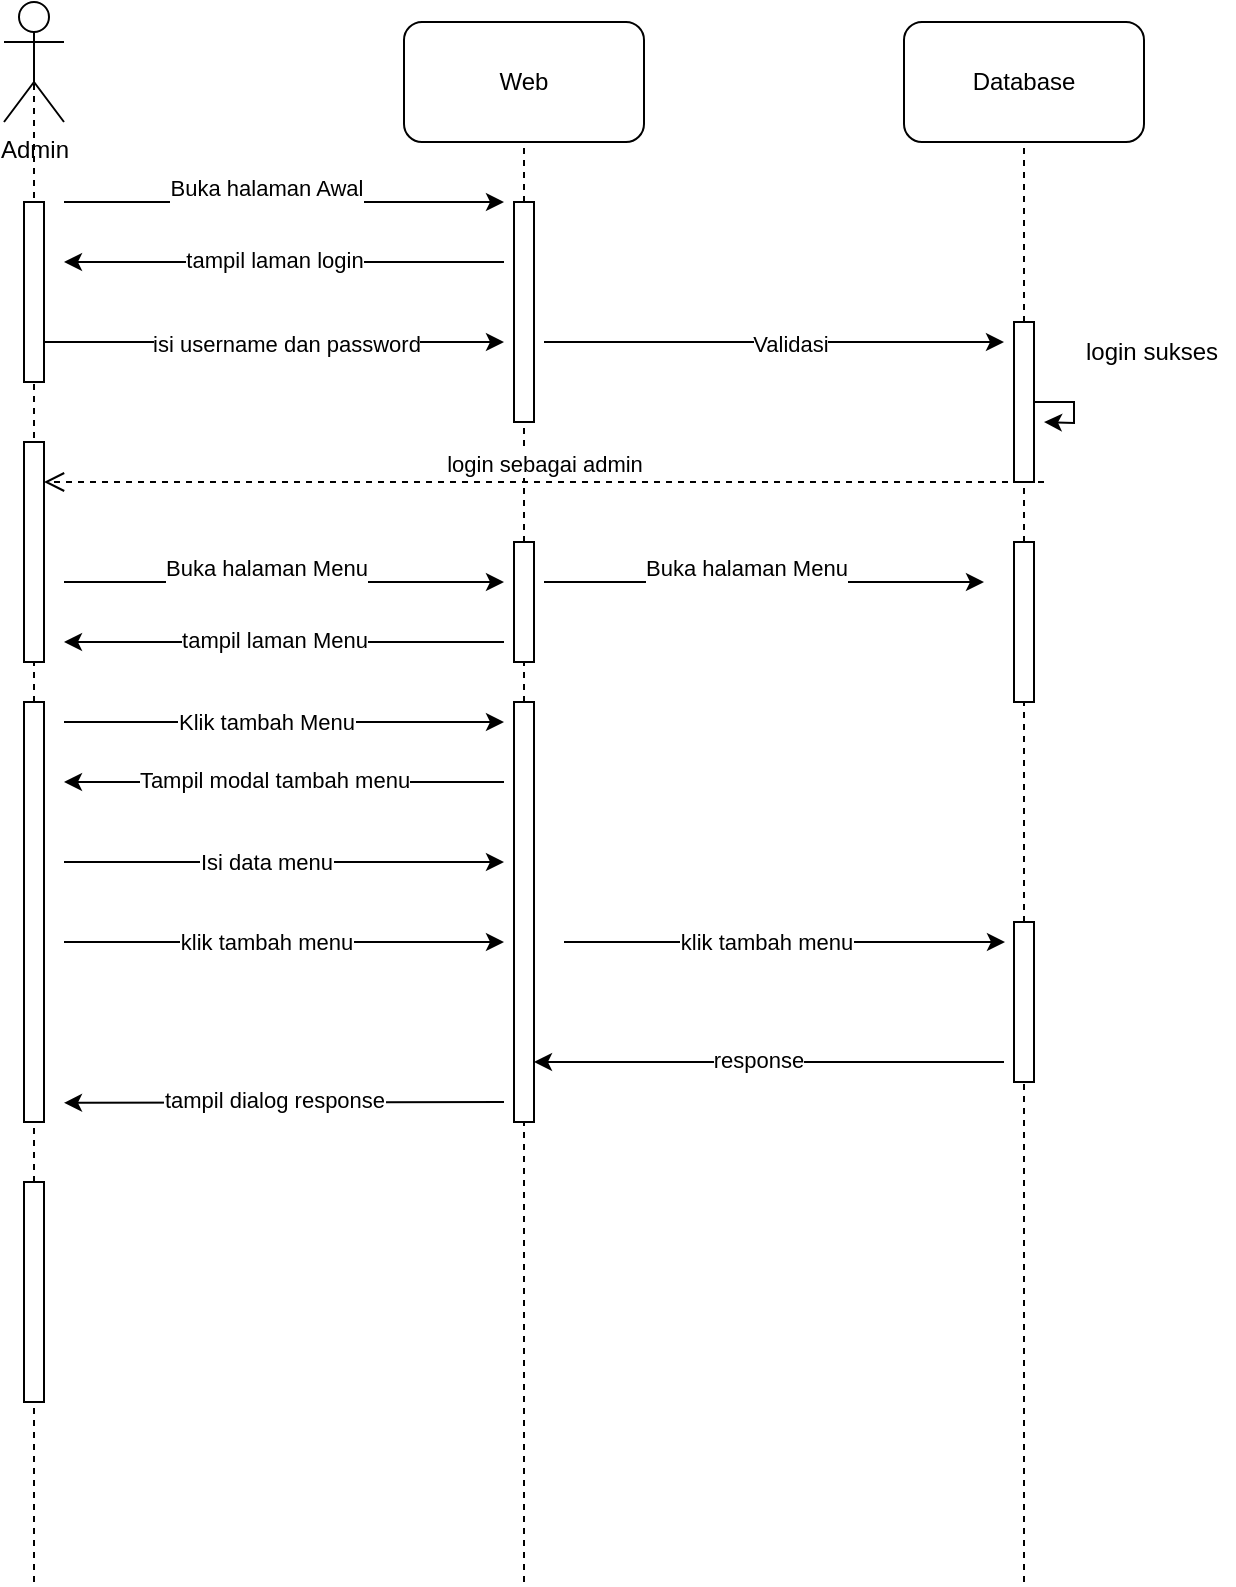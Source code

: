 <mxfile version="24.6.4" type="github">
  <diagram name="Page-1" id="2YBvvXClWsGukQMizWep">
    <mxGraphModel dx="1728" dy="945" grid="1" gridSize="10" guides="1" tooltips="1" connect="1" arrows="1" fold="1" page="1" pageScale="1" pageWidth="850" pageHeight="1100" math="0" shadow="0">
      <root>
        <mxCell id="0" />
        <mxCell id="1" parent="0" />
        <mxCell id="3RcGyOM-Nz1dXa5BIl1i-7" value="&lt;div&gt;Admin&lt;/div&gt;&lt;div&gt;&lt;br&gt;&lt;/div&gt;" style="shape=umlActor;verticalLabelPosition=bottom;verticalAlign=top;html=1;outlineConnect=0;" parent="1" vertex="1">
          <mxGeometry x="70" width="30" height="60" as="geometry" />
        </mxCell>
        <mxCell id="3RcGyOM-Nz1dXa5BIl1i-8" value="" style="endArrow=none;dashed=1;html=1;rounded=0;entryX=0.5;entryY=0.5;entryDx=0;entryDy=0;entryPerimeter=0;" parent="1" target="3RcGyOM-Nz1dXa5BIl1i-7" edge="1" source="aIIOKU_stQFObS0WnXqj-24">
          <mxGeometry width="50" height="50" relative="1" as="geometry">
            <mxPoint x="85" y="580" as="sourcePoint" />
            <mxPoint x="320" y="80" as="targetPoint" />
          </mxGeometry>
        </mxCell>
        <mxCell id="3RcGyOM-Nz1dXa5BIl1i-9" value="" style="rounded=0;whiteSpace=wrap;html=1;" parent="1" vertex="1">
          <mxGeometry x="80" y="100" width="10" height="90" as="geometry" />
        </mxCell>
        <mxCell id="3RcGyOM-Nz1dXa5BIl1i-10" value="" style="endArrow=classic;html=1;rounded=0;" parent="1" edge="1">
          <mxGeometry width="50" height="50" relative="1" as="geometry">
            <mxPoint x="100" y="100" as="sourcePoint" />
            <mxPoint x="320" y="100" as="targetPoint" />
          </mxGeometry>
        </mxCell>
        <mxCell id="3RcGyOM-Nz1dXa5BIl1i-11" value="&lt;div&gt;Buka halaman Awal&lt;/div&gt;&lt;div&gt;&lt;br&gt;&lt;/div&gt;" style="edgeLabel;html=1;align=center;verticalAlign=middle;resizable=0;points=[];" parent="3RcGyOM-Nz1dXa5BIl1i-10" connectable="0" vertex="1">
          <mxGeometry x="-0.305" relative="1" as="geometry">
            <mxPoint x="24" as="offset" />
          </mxGeometry>
        </mxCell>
        <mxCell id="3RcGyOM-Nz1dXa5BIl1i-12" value="Web" style="rounded=1;whiteSpace=wrap;html=1;" parent="1" vertex="1">
          <mxGeometry x="270" y="10" width="120" height="60" as="geometry" />
        </mxCell>
        <mxCell id="3RcGyOM-Nz1dXa5BIl1i-13" value="" style="endArrow=none;dashed=1;html=1;rounded=0;entryX=0.5;entryY=1;entryDx=0;entryDy=0;" parent="1" source="3RcGyOM-Nz1dXa5BIl1i-15" target="3RcGyOM-Nz1dXa5BIl1i-12" edge="1">
          <mxGeometry width="50" height="50" relative="1" as="geometry">
            <mxPoint x="330" y="330" as="sourcePoint" />
            <mxPoint x="340" y="90" as="targetPoint" />
          </mxGeometry>
        </mxCell>
        <mxCell id="3RcGyOM-Nz1dXa5BIl1i-14" value="" style="endArrow=none;dashed=1;html=1;rounded=0;entryX=0.5;entryY=1;entryDx=0;entryDy=0;" parent="1" source="3RcGyOM-Nz1dXa5BIl1i-29" target="3RcGyOM-Nz1dXa5BIl1i-15" edge="1">
          <mxGeometry width="50" height="50" relative="1" as="geometry">
            <mxPoint x="330" y="440" as="sourcePoint" />
            <mxPoint x="330" y="70" as="targetPoint" />
          </mxGeometry>
        </mxCell>
        <mxCell id="3RcGyOM-Nz1dXa5BIl1i-15" value="" style="rounded=0;whiteSpace=wrap;html=1;" parent="1" vertex="1">
          <mxGeometry x="325" y="100" width="10" height="110" as="geometry" />
        </mxCell>
        <mxCell id="3RcGyOM-Nz1dXa5BIl1i-16" value="Database" style="rounded=1;whiteSpace=wrap;html=1;" parent="1" vertex="1">
          <mxGeometry x="520" y="10" width="120" height="60" as="geometry" />
        </mxCell>
        <mxCell id="3RcGyOM-Nz1dXa5BIl1i-17" value="" style="endArrow=none;dashed=1;html=1;rounded=0;entryX=0.5;entryY=1;entryDx=0;entryDy=0;" parent="1" source="3RcGyOM-Nz1dXa5BIl1i-21" target="3RcGyOM-Nz1dXa5BIl1i-16" edge="1">
          <mxGeometry width="50" height="50" relative="1" as="geometry">
            <mxPoint x="580" y="390" as="sourcePoint" />
            <mxPoint x="440" y="160" as="targetPoint" />
          </mxGeometry>
        </mxCell>
        <mxCell id="3RcGyOM-Nz1dXa5BIl1i-110" style="edgeStyle=orthogonalEdgeStyle;rounded=0;orthogonalLoop=1;jettySize=auto;html=1;" parent="1" source="3RcGyOM-Nz1dXa5BIl1i-21" edge="1">
          <mxGeometry relative="1" as="geometry">
            <mxPoint x="590" y="210" as="targetPoint" />
          </mxGeometry>
        </mxCell>
        <mxCell id="3RcGyOM-Nz1dXa5BIl1i-21" value="" style="rounded=0;whiteSpace=wrap;html=1;" parent="1" vertex="1">
          <mxGeometry x="575" y="160" width="10" height="80" as="geometry" />
        </mxCell>
        <mxCell id="3RcGyOM-Nz1dXa5BIl1i-24" value="" style="endArrow=classic;html=1;rounded=0;" parent="1" edge="1">
          <mxGeometry width="50" height="50" relative="1" as="geometry">
            <mxPoint x="90" y="170" as="sourcePoint" />
            <mxPoint x="320" y="170" as="targetPoint" />
          </mxGeometry>
        </mxCell>
        <mxCell id="3RcGyOM-Nz1dXa5BIl1i-25" value="isi username dan password" style="edgeLabel;html=1;align=center;verticalAlign=middle;resizable=0;points=[];" parent="3RcGyOM-Nz1dXa5BIl1i-24" connectable="0" vertex="1">
          <mxGeometry x="0.049" y="-1" relative="1" as="geometry">
            <mxPoint as="offset" />
          </mxGeometry>
        </mxCell>
        <mxCell id="3RcGyOM-Nz1dXa5BIl1i-26" value="" style="rounded=0;whiteSpace=wrap;html=1;" parent="1" vertex="1">
          <mxGeometry x="80" y="220" width="10" height="110" as="geometry" />
        </mxCell>
        <mxCell id="3RcGyOM-Nz1dXa5BIl1i-102" value="" style="endArrow=classic;html=1;rounded=0;" parent="1" edge="1">
          <mxGeometry width="50" height="50" relative="1" as="geometry">
            <mxPoint x="320" y="130" as="sourcePoint" />
            <mxPoint x="100" y="130" as="targetPoint" />
          </mxGeometry>
        </mxCell>
        <mxCell id="3RcGyOM-Nz1dXa5BIl1i-103" value="&lt;div&gt;tampil laman login&lt;/div&gt;" style="edgeLabel;html=1;align=center;verticalAlign=middle;resizable=0;points=[];" parent="3RcGyOM-Nz1dXa5BIl1i-102" connectable="0" vertex="1">
          <mxGeometry x="0.049" y="-1" relative="1" as="geometry">
            <mxPoint as="offset" />
          </mxGeometry>
        </mxCell>
        <mxCell id="3RcGyOM-Nz1dXa5BIl1i-106" value="" style="endArrow=classic;html=1;rounded=0;" parent="1" edge="1">
          <mxGeometry width="50" height="50" relative="1" as="geometry">
            <mxPoint x="340" y="170" as="sourcePoint" />
            <mxPoint x="570" y="170" as="targetPoint" />
          </mxGeometry>
        </mxCell>
        <mxCell id="3RcGyOM-Nz1dXa5BIl1i-107" value="&lt;div&gt;Validasi&lt;/div&gt;" style="edgeLabel;html=1;align=center;verticalAlign=middle;resizable=0;points=[];" parent="3RcGyOM-Nz1dXa5BIl1i-106" connectable="0" vertex="1">
          <mxGeometry x="-0.372" y="-1" relative="1" as="geometry">
            <mxPoint x="51" as="offset" />
          </mxGeometry>
        </mxCell>
        <mxCell id="3RcGyOM-Nz1dXa5BIl1i-108" value="" style="endArrow=none;dashed=1;html=1;rounded=0;entryX=0.5;entryY=1;entryDx=0;entryDy=0;" parent="1" target="3RcGyOM-Nz1dXa5BIl1i-21" edge="1" source="aIIOKU_stQFObS0WnXqj-34">
          <mxGeometry width="50" height="50" relative="1" as="geometry">
            <mxPoint x="580" y="580" as="sourcePoint" />
            <mxPoint x="320" y="190" as="targetPoint" />
          </mxGeometry>
        </mxCell>
        <mxCell id="3RcGyOM-Nz1dXa5BIl1i-112" value="login sukses" style="text;strokeColor=none;fillColor=none;align=left;verticalAlign=middle;spacingLeft=4;spacingRight=4;overflow=hidden;points=[[0,0.5],[1,0.5]];portConstraint=eastwest;rotatable=0;whiteSpace=wrap;html=1;" parent="1" vertex="1">
          <mxGeometry x="605" y="160" width="80" height="30" as="geometry" />
        </mxCell>
        <mxCell id="3RcGyOM-Nz1dXa5BIl1i-113" value="" style="endArrow=none;dashed=1;html=1;rounded=0;entryX=0.5;entryY=1;entryDx=0;entryDy=0;" parent="1" target="3RcGyOM-Nz1dXa5BIl1i-29" edge="1" source="aIIOKU_stQFObS0WnXqj-7">
          <mxGeometry width="50" height="50" relative="1" as="geometry">
            <mxPoint x="330" y="440" as="sourcePoint" />
            <mxPoint x="330" y="180" as="targetPoint" />
          </mxGeometry>
        </mxCell>
        <mxCell id="3RcGyOM-Nz1dXa5BIl1i-29" value="" style="rounded=0;whiteSpace=wrap;html=1;" parent="1" vertex="1">
          <mxGeometry x="325" y="270" width="10" height="60" as="geometry" />
        </mxCell>
        <mxCell id="3RcGyOM-Nz1dXa5BIl1i-118" value="&lt;div&gt;login sebagai admin&lt;/div&gt;" style="html=1;verticalAlign=bottom;endArrow=open;dashed=1;endSize=8;curved=0;rounded=0;entryX=1;entryY=0;entryDx=0;entryDy=0;" parent="1" edge="1">
          <mxGeometry relative="1" as="geometry">
            <mxPoint x="590" y="240" as="sourcePoint" />
            <mxPoint x="90" y="240" as="targetPoint" />
          </mxGeometry>
        </mxCell>
        <mxCell id="aIIOKU_stQFObS0WnXqj-1" value="" style="endArrow=classic;html=1;rounded=0;" edge="1" parent="1">
          <mxGeometry width="50" height="50" relative="1" as="geometry">
            <mxPoint x="100" y="290" as="sourcePoint" />
            <mxPoint x="320" y="290" as="targetPoint" />
          </mxGeometry>
        </mxCell>
        <mxCell id="aIIOKU_stQFObS0WnXqj-2" value="&lt;div&gt;Buka halaman Menu&lt;/div&gt;&lt;div&gt;&lt;br&gt;&lt;/div&gt;" style="edgeLabel;html=1;align=center;verticalAlign=middle;resizable=0;points=[];" connectable="0" vertex="1" parent="aIIOKU_stQFObS0WnXqj-1">
          <mxGeometry x="-0.305" relative="1" as="geometry">
            <mxPoint x="24" as="offset" />
          </mxGeometry>
        </mxCell>
        <mxCell id="aIIOKU_stQFObS0WnXqj-3" value="" style="endArrow=classic;html=1;rounded=0;" edge="1" parent="1">
          <mxGeometry width="50" height="50" relative="1" as="geometry">
            <mxPoint x="320" y="320" as="sourcePoint" />
            <mxPoint x="100" y="320" as="targetPoint" />
          </mxGeometry>
        </mxCell>
        <mxCell id="aIIOKU_stQFObS0WnXqj-4" value="&lt;div&gt;tampil laman Menu&lt;/div&gt;" style="edgeLabel;html=1;align=center;verticalAlign=middle;resizable=0;points=[];" connectable="0" vertex="1" parent="aIIOKU_stQFObS0WnXqj-3">
          <mxGeometry x="0.049" y="-1" relative="1" as="geometry">
            <mxPoint as="offset" />
          </mxGeometry>
        </mxCell>
        <mxCell id="aIIOKU_stQFObS0WnXqj-5" value="" style="endArrow=classic;html=1;rounded=0;" edge="1" parent="1">
          <mxGeometry width="50" height="50" relative="1" as="geometry">
            <mxPoint x="100" y="360" as="sourcePoint" />
            <mxPoint x="320" y="360" as="targetPoint" />
          </mxGeometry>
        </mxCell>
        <mxCell id="aIIOKU_stQFObS0WnXqj-6" value="Klik tambah Menu" style="edgeLabel;html=1;align=center;verticalAlign=middle;resizable=0;points=[];" connectable="0" vertex="1" parent="aIIOKU_stQFObS0WnXqj-5">
          <mxGeometry x="-0.305" relative="1" as="geometry">
            <mxPoint x="24" as="offset" />
          </mxGeometry>
        </mxCell>
        <mxCell id="aIIOKU_stQFObS0WnXqj-8" value="" style="endArrow=none;dashed=1;html=1;rounded=0;entryX=0.5;entryY=1;entryDx=0;entryDy=0;" edge="1" parent="1" target="aIIOKU_stQFObS0WnXqj-7">
          <mxGeometry width="50" height="50" relative="1" as="geometry">
            <mxPoint x="330" y="790" as="sourcePoint" />
            <mxPoint x="330" y="330" as="targetPoint" />
          </mxGeometry>
        </mxCell>
        <mxCell id="aIIOKU_stQFObS0WnXqj-7" value="" style="rounded=0;whiteSpace=wrap;html=1;" vertex="1" parent="1">
          <mxGeometry x="325" y="350" width="10" height="210" as="geometry" />
        </mxCell>
        <mxCell id="aIIOKU_stQFObS0WnXqj-12" value="" style="endArrow=classic;html=1;rounded=0;" edge="1" parent="1">
          <mxGeometry width="50" height="50" relative="1" as="geometry">
            <mxPoint x="320" y="390" as="sourcePoint" />
            <mxPoint x="100" y="390" as="targetPoint" />
          </mxGeometry>
        </mxCell>
        <mxCell id="aIIOKU_stQFObS0WnXqj-13" value="Tampil modal tambah menu" style="edgeLabel;html=1;align=center;verticalAlign=middle;resizable=0;points=[];" connectable="0" vertex="1" parent="aIIOKU_stQFObS0WnXqj-12">
          <mxGeometry x="0.049" y="-1" relative="1" as="geometry">
            <mxPoint as="offset" />
          </mxGeometry>
        </mxCell>
        <mxCell id="aIIOKU_stQFObS0WnXqj-16" value="" style="endArrow=classic;html=1;rounded=0;" edge="1" parent="1">
          <mxGeometry width="50" height="50" relative="1" as="geometry">
            <mxPoint x="100" y="430" as="sourcePoint" />
            <mxPoint x="320" y="430" as="targetPoint" />
          </mxGeometry>
        </mxCell>
        <mxCell id="aIIOKU_stQFObS0WnXqj-17" value="&lt;div&gt;Isi data menu&lt;/div&gt;" style="edgeLabel;html=1;align=center;verticalAlign=middle;resizable=0;points=[];" connectable="0" vertex="1" parent="aIIOKU_stQFObS0WnXqj-16">
          <mxGeometry x="-0.305" relative="1" as="geometry">
            <mxPoint x="24" as="offset" />
          </mxGeometry>
        </mxCell>
        <mxCell id="aIIOKU_stQFObS0WnXqj-18" value="" style="endArrow=classic;html=1;rounded=0;" edge="1" parent="1">
          <mxGeometry width="50" height="50" relative="1" as="geometry">
            <mxPoint x="100" y="470" as="sourcePoint" />
            <mxPoint x="320" y="470" as="targetPoint" />
          </mxGeometry>
        </mxCell>
        <mxCell id="aIIOKU_stQFObS0WnXqj-19" value="klik tambah menu" style="edgeLabel;html=1;align=center;verticalAlign=middle;resizable=0;points=[];" connectable="0" vertex="1" parent="aIIOKU_stQFObS0WnXqj-18">
          <mxGeometry x="-0.305" relative="1" as="geometry">
            <mxPoint x="24" as="offset" />
          </mxGeometry>
        </mxCell>
        <mxCell id="aIIOKU_stQFObS0WnXqj-21" value="" style="endArrow=none;dashed=1;html=1;rounded=0;entryX=0.5;entryY=1;entryDx=0;entryDy=0;" edge="1" parent="1" target="aIIOKU_stQFObS0WnXqj-20">
          <mxGeometry width="50" height="50" relative="1" as="geometry">
            <mxPoint x="580" y="790" as="sourcePoint" />
            <mxPoint x="580" y="240" as="targetPoint" />
          </mxGeometry>
        </mxCell>
        <mxCell id="aIIOKU_stQFObS0WnXqj-20" value="" style="rounded=0;whiteSpace=wrap;html=1;" vertex="1" parent="1">
          <mxGeometry x="575" y="460" width="10" height="80" as="geometry" />
        </mxCell>
        <mxCell id="aIIOKU_stQFObS0WnXqj-25" value="" style="endArrow=none;dashed=1;html=1;rounded=0;entryX=0.5;entryY=0.5;entryDx=0;entryDy=0;entryPerimeter=0;" edge="1" parent="1" source="aIIOKU_stQFObS0WnXqj-38" target="aIIOKU_stQFObS0WnXqj-24">
          <mxGeometry width="50" height="50" relative="1" as="geometry">
            <mxPoint x="85" y="790" as="sourcePoint" />
            <mxPoint x="85" y="30" as="targetPoint" />
          </mxGeometry>
        </mxCell>
        <mxCell id="aIIOKU_stQFObS0WnXqj-24" value="" style="rounded=0;whiteSpace=wrap;html=1;" vertex="1" parent="1">
          <mxGeometry x="80" y="350" width="10" height="210" as="geometry" />
        </mxCell>
        <mxCell id="aIIOKU_stQFObS0WnXqj-26" value="" style="endArrow=classic;html=1;rounded=0;entryX=-0.45;entryY=0.125;entryDx=0;entryDy=0;entryPerimeter=0;" edge="1" parent="1" target="aIIOKU_stQFObS0WnXqj-20">
          <mxGeometry width="50" height="50" relative="1" as="geometry">
            <mxPoint x="350" y="470" as="sourcePoint" />
            <mxPoint x="590" y="470" as="targetPoint" />
          </mxGeometry>
        </mxCell>
        <mxCell id="aIIOKU_stQFObS0WnXqj-27" value="klik tambah menu" style="edgeLabel;html=1;align=center;verticalAlign=middle;resizable=0;points=[];" connectable="0" vertex="1" parent="aIIOKU_stQFObS0WnXqj-26">
          <mxGeometry x="-0.305" relative="1" as="geometry">
            <mxPoint x="24" as="offset" />
          </mxGeometry>
        </mxCell>
        <mxCell id="aIIOKU_stQFObS0WnXqj-30" value="" style="endArrow=classic;html=1;rounded=0;exitX=0;exitY=0.5;exitDx=0;exitDy=0;" edge="1" parent="1">
          <mxGeometry width="50" height="50" relative="1" as="geometry">
            <mxPoint x="570" y="530" as="sourcePoint" />
            <mxPoint x="335" y="530" as="targetPoint" />
          </mxGeometry>
        </mxCell>
        <mxCell id="aIIOKU_stQFObS0WnXqj-31" value="response" style="edgeLabel;html=1;align=center;verticalAlign=middle;resizable=0;points=[];" connectable="0" vertex="1" parent="aIIOKU_stQFObS0WnXqj-30">
          <mxGeometry x="0.049" y="-1" relative="1" as="geometry">
            <mxPoint as="offset" />
          </mxGeometry>
        </mxCell>
        <mxCell id="aIIOKU_stQFObS0WnXqj-32" value="" style="endArrow=classic;html=1;rounded=0;" edge="1" parent="1">
          <mxGeometry width="50" height="50" relative="1" as="geometry">
            <mxPoint x="320" y="550" as="sourcePoint" />
            <mxPoint x="100" y="550.42" as="targetPoint" />
          </mxGeometry>
        </mxCell>
        <mxCell id="aIIOKU_stQFObS0WnXqj-33" value="tampil dialog response" style="edgeLabel;html=1;align=center;verticalAlign=middle;resizable=0;points=[];" connectable="0" vertex="1" parent="aIIOKU_stQFObS0WnXqj-32">
          <mxGeometry x="0.049" y="-1" relative="1" as="geometry">
            <mxPoint as="offset" />
          </mxGeometry>
        </mxCell>
        <mxCell id="aIIOKU_stQFObS0WnXqj-35" value="" style="endArrow=none;dashed=1;html=1;rounded=0;entryX=0.5;entryY=1;entryDx=0;entryDy=0;" edge="1" parent="1" source="aIIOKU_stQFObS0WnXqj-20" target="aIIOKU_stQFObS0WnXqj-34">
          <mxGeometry width="50" height="50" relative="1" as="geometry">
            <mxPoint x="580" y="460" as="sourcePoint" />
            <mxPoint x="580" y="240" as="targetPoint" />
          </mxGeometry>
        </mxCell>
        <mxCell id="aIIOKU_stQFObS0WnXqj-34" value="" style="rounded=0;whiteSpace=wrap;html=1;" vertex="1" parent="1">
          <mxGeometry x="575" y="270" width="10" height="80" as="geometry" />
        </mxCell>
        <mxCell id="aIIOKU_stQFObS0WnXqj-36" value="" style="endArrow=classic;html=1;rounded=0;" edge="1" parent="1">
          <mxGeometry width="50" height="50" relative="1" as="geometry">
            <mxPoint x="340" y="290" as="sourcePoint" />
            <mxPoint x="560" y="290" as="targetPoint" />
          </mxGeometry>
        </mxCell>
        <mxCell id="aIIOKU_stQFObS0WnXqj-37" value="&lt;div&gt;Buka halaman Menu&lt;/div&gt;&lt;div&gt;&lt;br&gt;&lt;/div&gt;" style="edgeLabel;html=1;align=center;verticalAlign=middle;resizable=0;points=[];" connectable="0" vertex="1" parent="aIIOKU_stQFObS0WnXqj-36">
          <mxGeometry x="-0.305" relative="1" as="geometry">
            <mxPoint x="24" as="offset" />
          </mxGeometry>
        </mxCell>
        <mxCell id="aIIOKU_stQFObS0WnXqj-39" value="" style="endArrow=none;dashed=1;html=1;rounded=0;entryX=0.5;entryY=0.5;entryDx=0;entryDy=0;entryPerimeter=0;" edge="1" parent="1" target="aIIOKU_stQFObS0WnXqj-38">
          <mxGeometry width="50" height="50" relative="1" as="geometry">
            <mxPoint x="85" y="790" as="sourcePoint" />
            <mxPoint x="85" y="455" as="targetPoint" />
          </mxGeometry>
        </mxCell>
        <mxCell id="aIIOKU_stQFObS0WnXqj-38" value="" style="rounded=0;whiteSpace=wrap;html=1;" vertex="1" parent="1">
          <mxGeometry x="80" y="590" width="10" height="110" as="geometry" />
        </mxCell>
      </root>
    </mxGraphModel>
  </diagram>
</mxfile>
